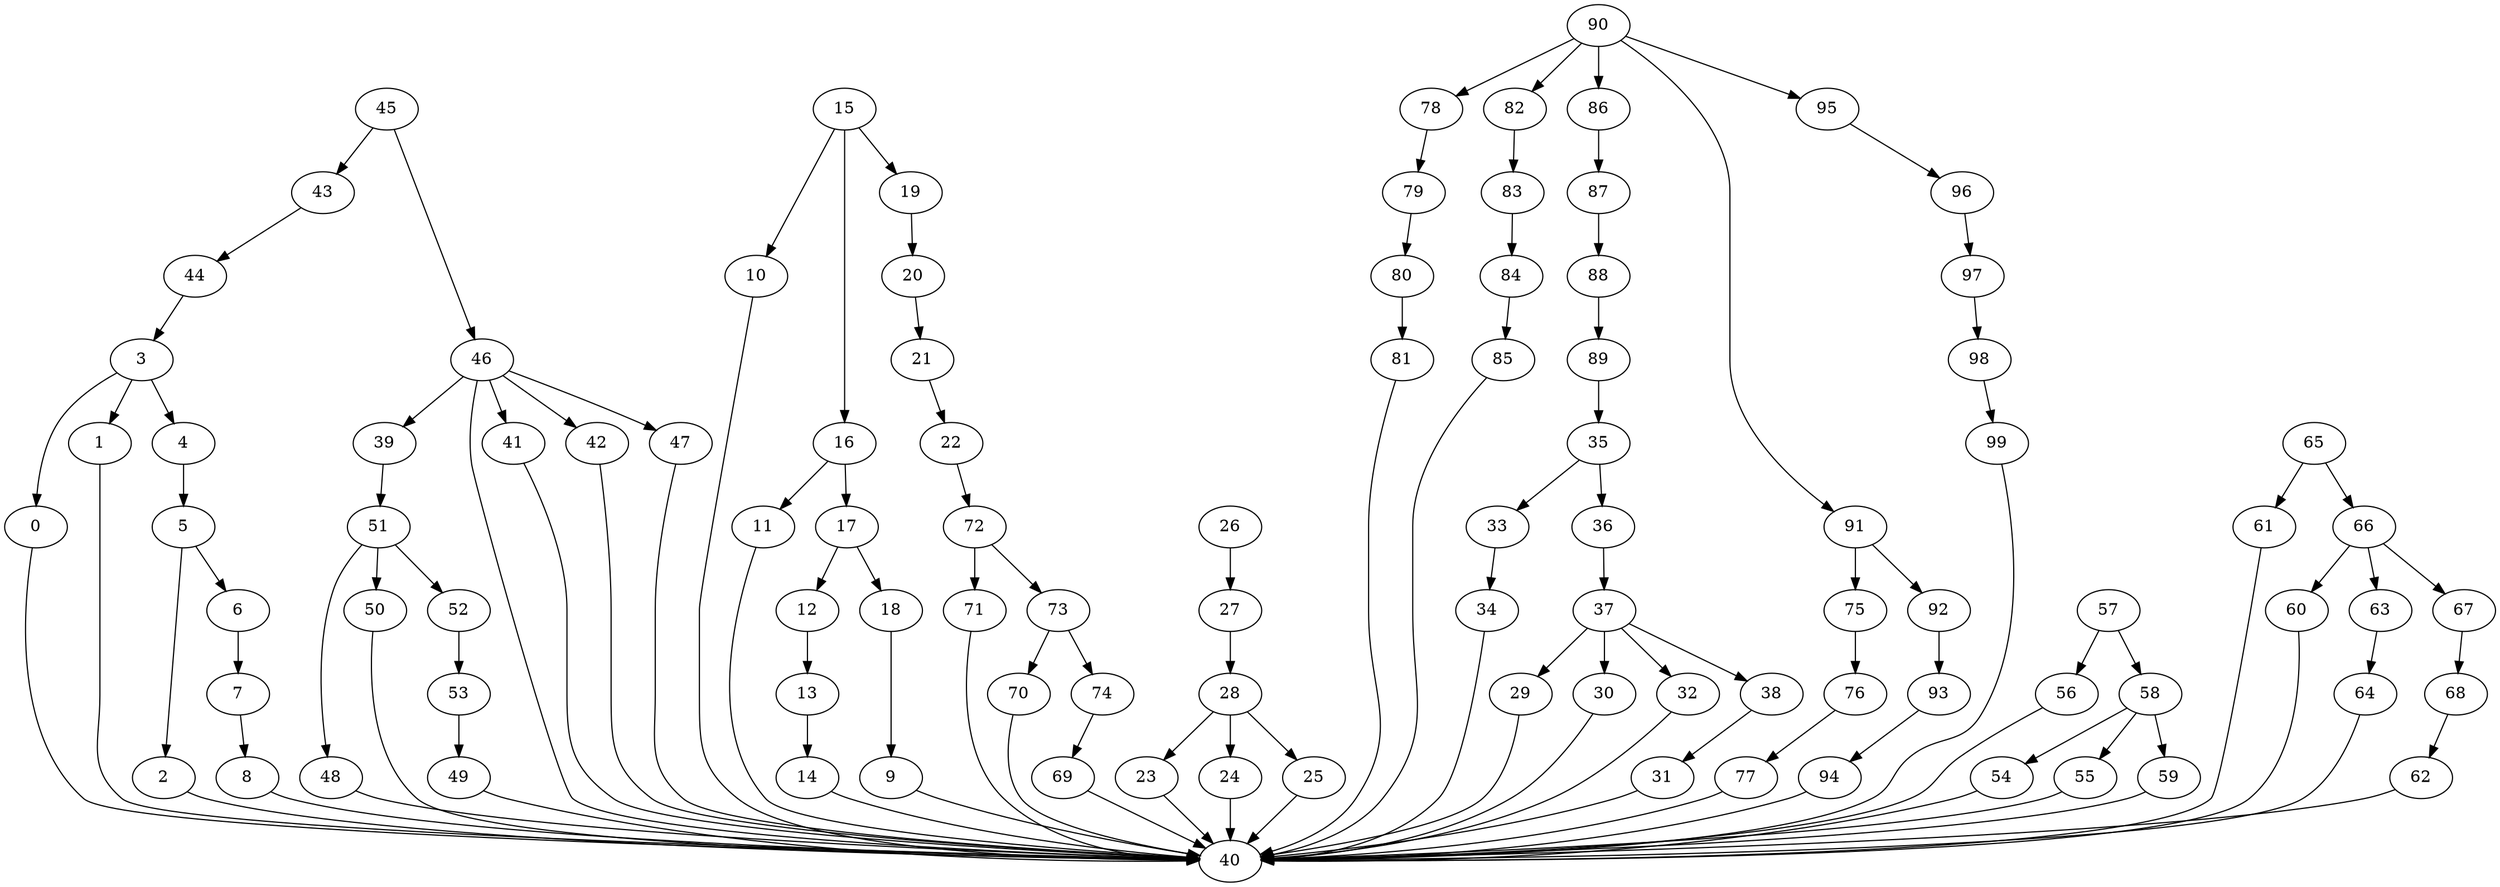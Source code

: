 strict digraph  {
0 [exec=149];
1 [exec=160];
2 [exec=50];
3 [exec=164];
4 [exec=118];
5 [exec=108];
6 [exec=76];
7 [exec=131];
8 [exec=57];
9 [exec=158];
10 [exec=57];
11 [exec=185];
12 [exec=106];
13 [exec=162];
14 [exec=176];
15 [exec=191];
16 [exec=109];
17 [exec=138];
18 [exec=109];
19 [exec=106];
20 [exec=167];
21 [exec=124];
22 [exec=55];
23 [exec=144];
24 [exec=175];
25 [exec=57];
26 [exec=170];
27 [exec=61];
28 [exec=128];
29 [exec=93];
30 [exec=178];
31 [exec=108];
32 [exec=53];
33 [exec=101];
34 [exec=188];
35 [exec=190];
36 [exec=109];
37 [exec=153];
38 [exec=181];
39 [exec=159];
40 [exec=64];
41 [exec=173];
42 [exec=143];
43 [exec=195];
44 [exec=191];
45 [exec=101];
46 [exec=179];
47 [exec=155];
48 [exec=190];
49 [exec=199];
50 [exec=96];
51 [exec=73];
52 [exec=191];
53 [exec=115];
54 [exec=185];
55 [exec=93];
56 [exec=119];
57 [exec=125];
58 [exec=166];
59 [exec=132];
60 [exec=157];
61 [exec=98];
62 [exec=116];
63 [exec=77];
64 [exec=114];
65 [exec=180];
66 [exec=103];
67 [exec=160];
68 [exec=55];
69 [exec=68];
70 [exec=69];
71 [exec=129];
72 [exec=126];
73 [exec=90];
74 [exec=156];
75 [exec=146];
76 [exec=101];
77 [exec=138];
78 [exec=75];
79 [exec=102];
80 [exec=196];
81 [exec=160];
82 [exec=99];
83 [exec=176];
84 [exec=76];
85 [exec=149];
86 [exec=125];
87 [exec=179];
88 [exec=177];
89 [exec=54];
90 [exec=133];
91 [exec=152];
92 [exec=122];
93 [exec=54];
94 [exec=90];
95 [exec=101];
96 [exec=133];
97 [exec=194];
98 [exec=84];
99 [exec=136];
0 -> 40  [comm=7];
1 -> 40  [comm=7];
2 -> 40  [comm=15];
3 -> 4  [comm=19];
3 -> 0  [comm=8];
3 -> 1  [comm=13];
4 -> 5  [comm=11];
5 -> 2  [comm=20];
5 -> 6  [comm=16];
6 -> 7  [comm=13];
7 -> 8  [comm=10];
8 -> 40  [comm=11];
9 -> 40  [comm=14];
10 -> 40  [comm=11];
11 -> 40  [comm=12];
12 -> 13  [comm=16];
13 -> 14  [comm=7];
14 -> 40  [comm=13];
15 -> 16  [comm=7];
15 -> 10  [comm=19];
15 -> 19  [comm=7];
16 -> 17  [comm=15];
16 -> 11  [comm=12];
17 -> 18  [comm=17];
17 -> 12  [comm=14];
18 -> 9  [comm=6];
19 -> 20  [comm=15];
20 -> 21  [comm=10];
21 -> 22  [comm=15];
22 -> 72  [comm=14];
23 -> 40  [comm=12];
24 -> 40  [comm=15];
25 -> 40  [comm=8];
26 -> 27  [comm=7];
27 -> 28  [comm=12];
28 -> 23  [comm=12];
28 -> 24  [comm=5];
28 -> 25  [comm=12];
29 -> 40  [comm=17];
30 -> 40  [comm=7];
31 -> 40  [comm=13];
32 -> 40  [comm=7];
33 -> 34  [comm=7];
34 -> 40  [comm=5];
35 -> 36  [comm=5];
35 -> 33  [comm=14];
36 -> 37  [comm=16];
37 -> 38  [comm=20];
37 -> 29  [comm=20];
37 -> 30  [comm=9];
37 -> 32  [comm=8];
38 -> 31  [comm=15];
39 -> 51  [comm=7];
41 -> 40  [comm=10];
42 -> 40  [comm=10];
43 -> 44  [comm=9];
44 -> 3  [comm=9];
45 -> 46  [comm=15];
45 -> 43  [comm=14];
46 -> 47  [comm=8];
46 -> 39  [comm=14];
46 -> 40  [comm=9];
46 -> 41  [comm=11];
46 -> 42  [comm=9];
47 -> 40  [comm=6];
48 -> 40  [comm=15];
49 -> 40  [comm=11];
50 -> 40  [comm=10];
51 -> 52  [comm=14];
51 -> 48  [comm=18];
51 -> 50  [comm=10];
52 -> 53  [comm=6];
53 -> 49  [comm=12];
54 -> 40  [comm=13];
55 -> 40  [comm=7];
56 -> 40  [comm=19];
57 -> 58  [comm=18];
57 -> 56  [comm=13];
58 -> 59  [comm=19];
58 -> 54  [comm=19];
58 -> 55  [comm=5];
59 -> 40  [comm=17];
60 -> 40  [comm=15];
61 -> 40  [comm=10];
62 -> 40  [comm=13];
63 -> 64  [comm=20];
64 -> 40  [comm=5];
65 -> 66  [comm=18];
65 -> 61  [comm=5];
66 -> 67  [comm=6];
66 -> 60  [comm=16];
66 -> 63  [comm=9];
67 -> 68  [comm=9];
68 -> 62  [comm=9];
69 -> 40  [comm=13];
70 -> 40  [comm=13];
71 -> 40  [comm=17];
72 -> 73  [comm=17];
72 -> 71  [comm=10];
73 -> 74  [comm=7];
73 -> 70  [comm=12];
74 -> 69  [comm=20];
75 -> 76  [comm=5];
76 -> 77  [comm=10];
77 -> 40  [comm=15];
78 -> 79  [comm=19];
79 -> 80  [comm=12];
80 -> 81  [comm=12];
81 -> 40  [comm=15];
82 -> 83  [comm=20];
83 -> 84  [comm=20];
84 -> 85  [comm=12];
85 -> 40  [comm=18];
86 -> 87  [comm=15];
87 -> 88  [comm=13];
88 -> 89  [comm=12];
89 -> 35  [comm=6];
90 -> 91  [comm=7];
90 -> 78  [comm=16];
90 -> 82  [comm=10];
90 -> 86  [comm=11];
90 -> 95  [comm=14];
91 -> 92  [comm=14];
91 -> 75  [comm=14];
92 -> 93  [comm=16];
93 -> 94  [comm=10];
94 -> 40  [comm=19];
95 -> 96  [comm=7];
96 -> 97  [comm=8];
97 -> 98  [comm=17];
98 -> 99  [comm=10];
99 -> 40  [comm=9];
}
